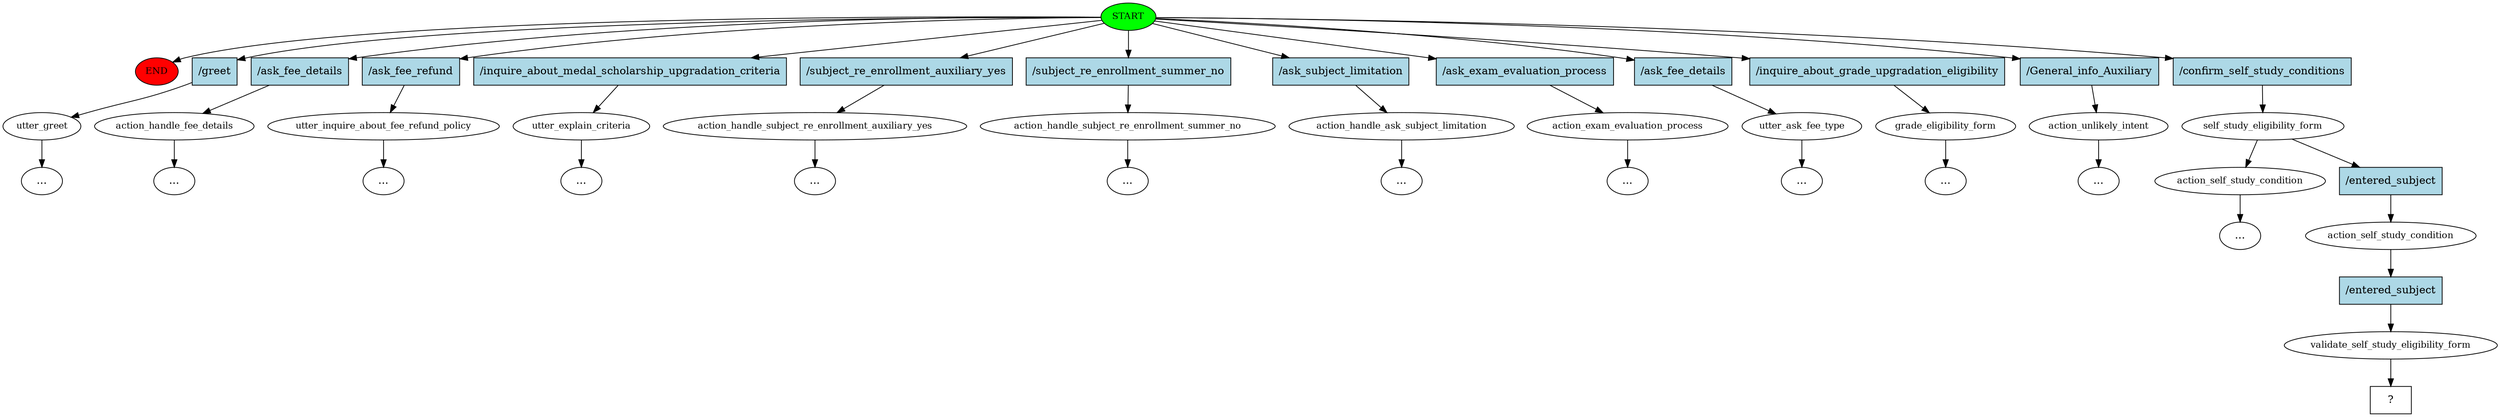 digraph  {
0 [class="start active", fillcolor=green, fontsize=12, label=START, style=filled];
"-1" [class=end, fillcolor=red, fontsize=12, label=END, style=filled];
1 [class="", fontsize=12, label=utter_greet];
2 [class="", fontsize=12, label=action_handle_fee_details];
8 [class="", fontsize=12, label=utter_inquire_about_fee_refund_policy];
"-10" [class=ellipsis, label="..."];
"-13" [class=ellipsis, label="..."];
13 [class="", fontsize=12, label=utter_explain_criteria];
"-17" [class=ellipsis, label="..."];
18 [class="", fontsize=12, label=action_handle_subject_re_enrollment_auxiliary_yes];
"-20" [class=ellipsis, label="..."];
19 [class="", fontsize=12, label=action_handle_subject_re_enrollment_summer_no];
"-21" [class=ellipsis, label="..."];
20 [class="", fontsize=12, label=action_handle_ask_subject_limitation];
21 [class="", fontsize=12, label=action_exam_evaluation_process];
"-23" [class=ellipsis, label="..."];
"-25" [class=ellipsis, label="..."];
24 [class="", fontsize=12, label=utter_ask_fee_type];
"-26" [class=ellipsis, label="..."];
25 [class="", fontsize=12, label=grade_eligibility_form];
"-27" [class=ellipsis, label="..."];
"-28" [class=ellipsis, label="..."];
27 [class="", fontsize=12, label=action_unlikely_intent];
"-29" [class=ellipsis, label="..."];
28 [class=active, fontsize=12, label=self_study_eligibility_form];
29 [class="", fontsize=12, label=action_self_study_condition];
"-30" [class=ellipsis, label="..."];
31 [class=active, fontsize=12, label=action_self_study_condition];
32 [class=active, fontsize=12, label=validate_self_study_eligibility_form];
33 [class="intent dashed active", label="  ?  ", shape=rect];
34 [class=intent, fillcolor=lightblue, label="/greet", shape=rect, style=filled];
35 [class=intent, fillcolor=lightblue, label="/ask_fee_details", shape=rect, style=filled];
36 [class=intent, fillcolor=lightblue, label="/ask_fee_refund", shape=rect, style=filled];
37 [class=intent, fillcolor=lightblue, label="/inquire_about_medal_scholarship_upgradation_criteria", shape=rect, style=filled];
38 [class=intent, fillcolor=lightblue, label="/subject_re_enrollment_auxiliary_yes", shape=rect, style=filled];
39 [class=intent, fillcolor=lightblue, label="/subject_re_enrollment_summer_no", shape=rect, style=filled];
40 [class=intent, fillcolor=lightblue, label="/ask_subject_limitation", shape=rect, style=filled];
41 [class=intent, fillcolor=lightblue, label="/ask_exam_evaluation_process", shape=rect, style=filled];
42 [class=intent, fillcolor=lightblue, label="/ask_fee_details", shape=rect, style=filled];
43 [class=intent, fillcolor=lightblue, label="/inquire_about_grade_upgradation_eligibility", shape=rect, style=filled];
44 [class=intent, fillcolor=lightblue, label="/General_info_Auxiliary", shape=rect, style=filled];
45 [class="intent active", fillcolor=lightblue, label="/confirm_self_study_conditions", shape=rect, style=filled];
46 [class="intent active", fillcolor=lightblue, label="/entered_subject", shape=rect, style=filled];
47 [class="intent active", fillcolor=lightblue, label="/entered_subject", shape=rect, style=filled];
0 -> "-1"  [class="", key=NONE, label=""];
0 -> 34  [class="", key=0];
0 -> 35  [class="", key=0];
0 -> 36  [class="", key=0];
0 -> 37  [class="", key=0];
0 -> 38  [class="", key=0];
0 -> 39  [class="", key=0];
0 -> 40  [class="", key=0];
0 -> 41  [class="", key=0];
0 -> 42  [class="", key=0];
0 -> 43  [class="", key=0];
0 -> 44  [class="", key=0];
0 -> 45  [class=active, key=0];
1 -> "-28"  [class="", key=NONE, label=""];
2 -> "-13"  [class="", key=NONE, label=""];
8 -> "-10"  [class="", key=NONE, label=""];
13 -> "-17"  [class="", key=NONE, label=""];
18 -> "-20"  [class="", key=NONE, label=""];
19 -> "-21"  [class="", key=NONE, label=""];
20 -> "-25"  [class="", key=NONE, label=""];
21 -> "-23"  [class="", key=NONE, label=""];
24 -> "-26"  [class="", key=NONE, label=""];
25 -> "-27"  [class="", key=NONE, label=""];
27 -> "-29"  [class="", key=NONE, label=""];
28 -> 29  [class="", key=NONE, label=""];
28 -> 46  [class=active, key=0];
29 -> "-30"  [class="", key=NONE, label=""];
31 -> 47  [class=active, key=0];
32 -> 33  [class=active, key=NONE, label=""];
34 -> 1  [class="", key=0];
35 -> 2  [class="", key=0];
36 -> 8  [class="", key=0];
37 -> 13  [class="", key=0];
38 -> 18  [class="", key=0];
39 -> 19  [class="", key=0];
40 -> 20  [class="", key=0];
41 -> 21  [class="", key=0];
42 -> 24  [class="", key=0];
43 -> 25  [class="", key=0];
44 -> 27  [class="", key=0];
45 -> 28  [class=active, key=0];
46 -> 31  [class=active, key=0];
47 -> 32  [class=active, key=0];
}
